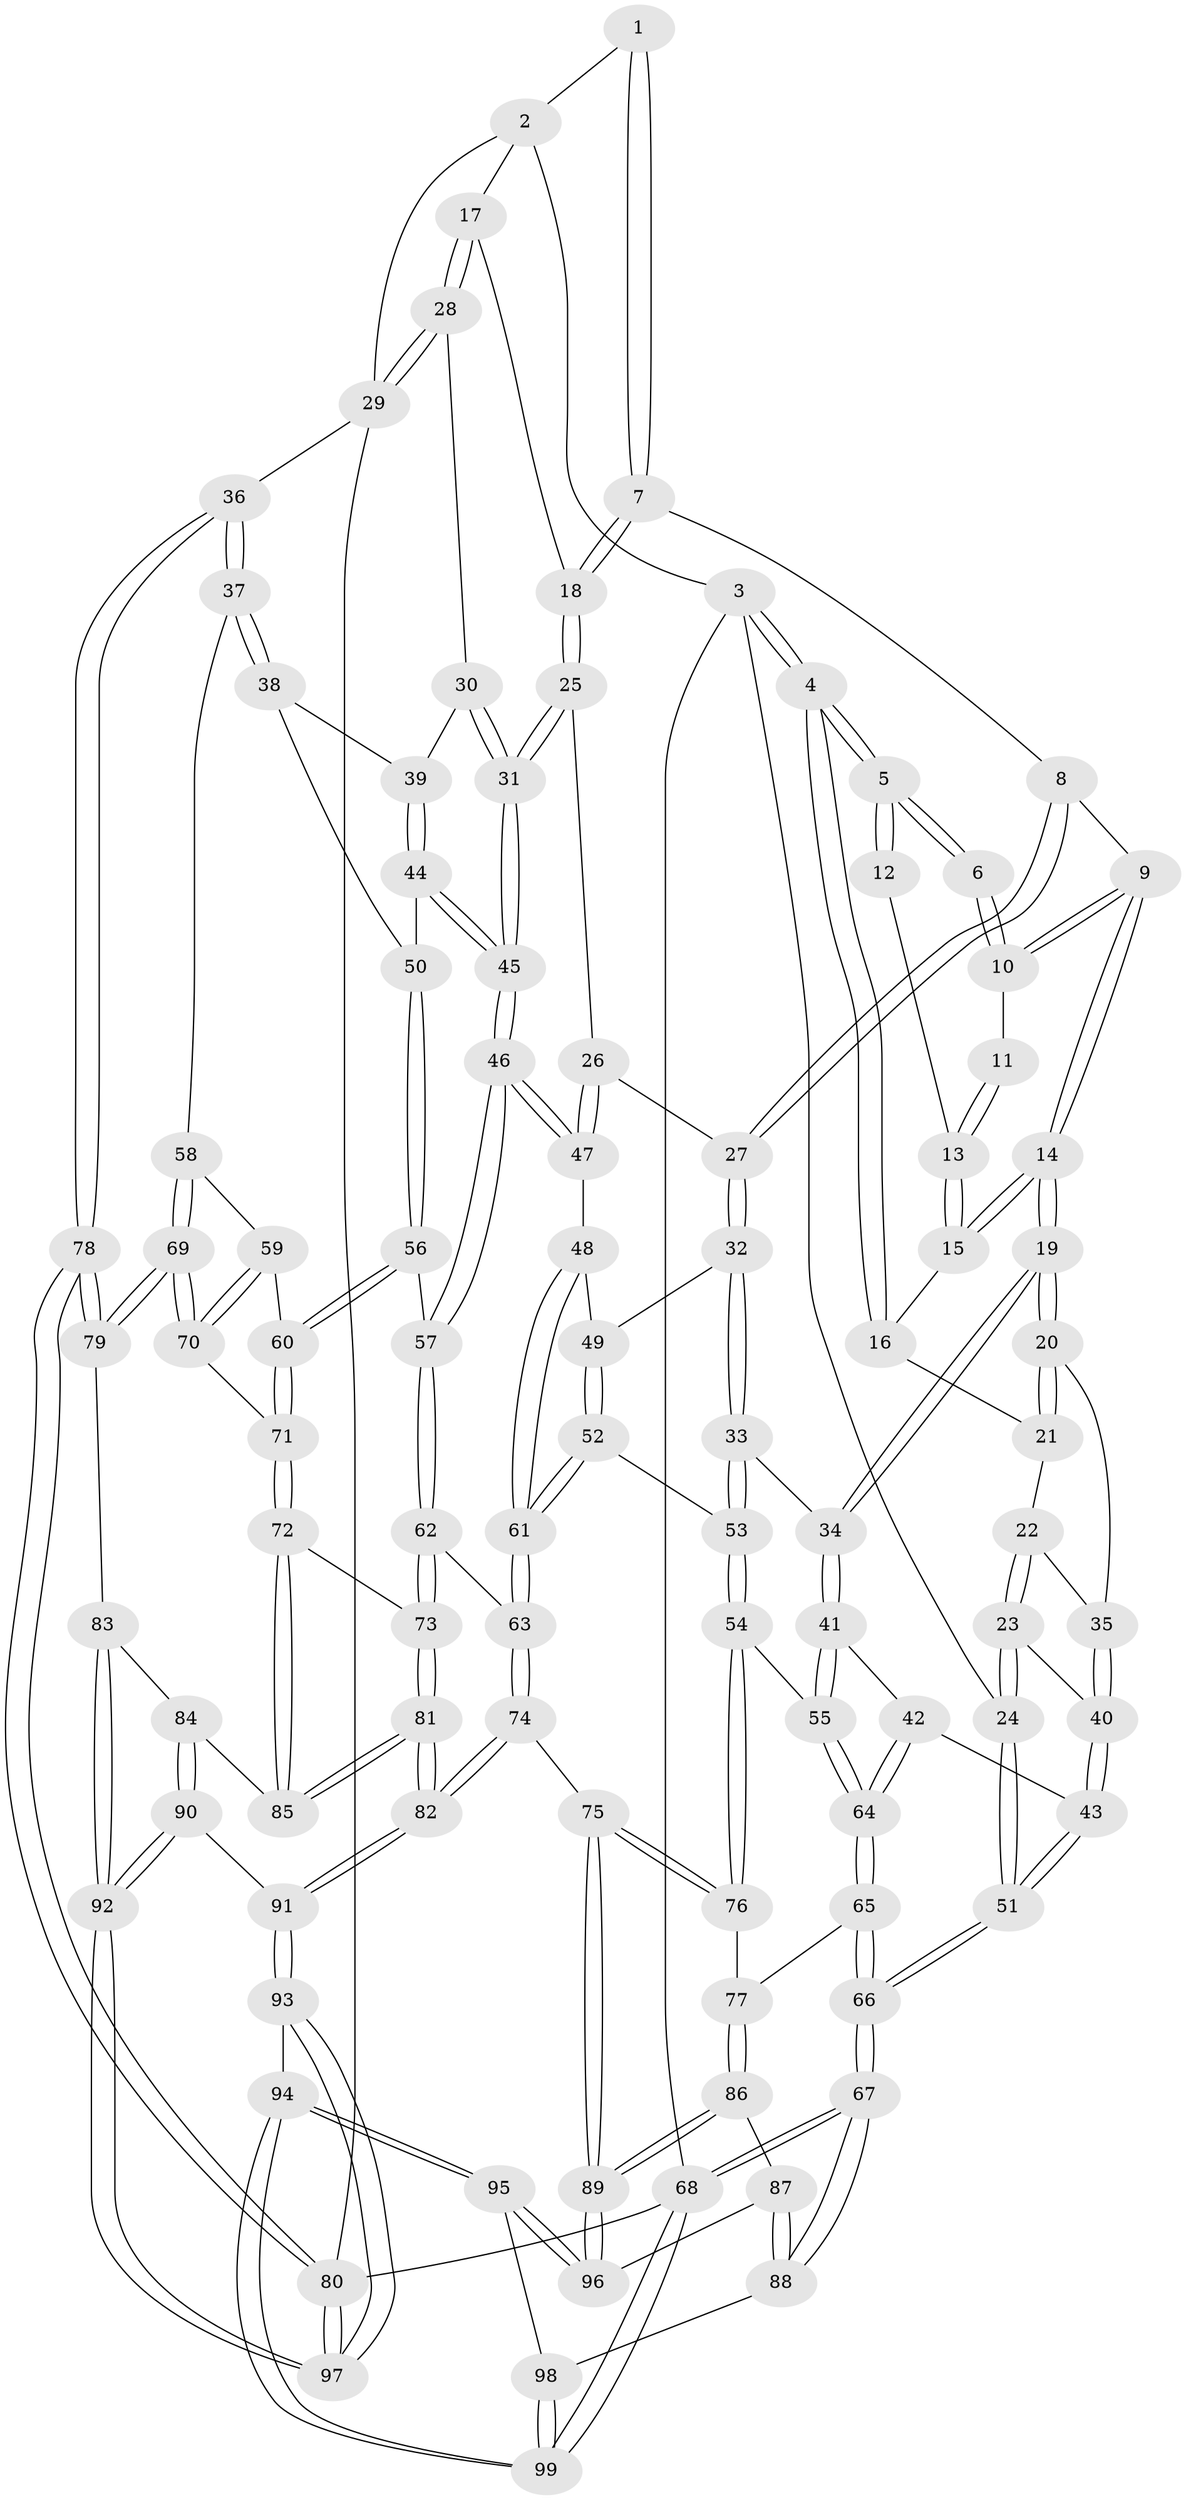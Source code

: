 // coarse degree distribution, {3: 0.15, 6: 0.13333333333333333, 5: 0.38333333333333336, 4: 0.3333333333333333}
// Generated by graph-tools (version 1.1) at 2025/24/03/03/25 07:24:34]
// undirected, 99 vertices, 244 edges
graph export_dot {
graph [start="1"]
  node [color=gray90,style=filled];
  1 [pos="+0.3893888044141555+0"];
  2 [pos="+0.7295693623855036+0"];
  3 [pos="+0+0"];
  4 [pos="+0+0"];
  5 [pos="+0+0"];
  6 [pos="+0.3660838490145216+0"];
  7 [pos="+0.4067421190532865+0.05409058804862155"];
  8 [pos="+0.3712357039930429+0.12345358894158957"];
  9 [pos="+0.2819841920102416+0.1455092683289804"];
  10 [pos="+0.2522566514737023+0.04690714497184947"];
  11 [pos="+0.21842808515951428+0.04980081519603644"];
  12 [pos="+0.11740465321074563+0"];
  13 [pos="+0.1874200435838701+0.07580308834574034"];
  14 [pos="+0.23857609388572923+0.18443529302511938"];
  15 [pos="+0.1819689211059957+0.08992077757587043"];
  16 [pos="+0.09340646827035623+0.08442106273087797"];
  17 [pos="+0.7432309113488691+0"];
  18 [pos="+0.5694580287115627+0.1290003338416174"];
  19 [pos="+0.22897626969303564+0.20223542873199488"];
  20 [pos="+0.22412705127441906+0.2026831751219175"];
  21 [pos="+0.10063880907224206+0.12385960079423723"];
  22 [pos="+0.059410314440769725+0.2006919823208867"];
  23 [pos="+0+0.21664428380908632"];
  24 [pos="+0+0.23711827219415707"];
  25 [pos="+0.5451383376809835+0.19461789249868033"];
  26 [pos="+0.4443746500544588+0.24350801731628538"];
  27 [pos="+0.4402632888332218+0.24439468505801057"];
  28 [pos="+0.7850188579421052+0.07051190256214097"];
  29 [pos="+1+0.17915905951233205"];
  30 [pos="+0.7844661119552448+0.1513835080297441"];
  31 [pos="+0.6418562990993523+0.31287205241773297"];
  32 [pos="+0.4374407624881297+0.24869362525887892"];
  33 [pos="+0.3246175055173665+0.3016862255860174"];
  34 [pos="+0.2636107777527026+0.271496222037236"];
  35 [pos="+0.13605121838888756+0.2427652658892221"];
  36 [pos="+1+0.36490366265501617"];
  37 [pos="+1+0.3660142340004411"];
  38 [pos="+0.9186486861945274+0.2846074685697824"];
  39 [pos="+0.7984913024071878+0.178083903444765"];
  40 [pos="+0.11418487759346779+0.3063741280706784"];
  41 [pos="+0.16572272422662382+0.40502428603266216"];
  42 [pos="+0.12478194877751236+0.4018869847412536"];
  43 [pos="+0.10186698932911493+0.39473256896767733"];
  44 [pos="+0.7957497016082662+0.32631088552650583"];
  45 [pos="+0.6391316231839493+0.3504036817581827"];
  46 [pos="+0.6351878769641801+0.3620466876832285"];
  47 [pos="+0.5952489443597937+0.36654151568751625"];
  48 [pos="+0.5211987516157646+0.39500109516262844"];
  49 [pos="+0.4484244366022991+0.309018141294204"];
  50 [pos="+0.8149005431368751+0.3551394368701941"];
  51 [pos="+0+0.4512501162409954"];
  52 [pos="+0.3819561570276748+0.46433902998330967"];
  53 [pos="+0.3471121803722642+0.456418530359746"];
  54 [pos="+0.27400789744186044+0.484312622770316"];
  55 [pos="+0.27380727281829537+0.48425435399567884"];
  56 [pos="+0.8284377475408649+0.45288826880842076"];
  57 [pos="+0.6562016660213736+0.40723487689723076"];
  58 [pos="+0.8938936399238887+0.44720306838038637"];
  59 [pos="+0.8557371763313155+0.45386166171722414"];
  60 [pos="+0.8303063182811592+0.45476105366381026"];
  61 [pos="+0.43731380399443026+0.4930654331431471"];
  62 [pos="+0.622102571951392+0.5466235442004909"];
  63 [pos="+0.45653603644454777+0.5257898544720676"];
  64 [pos="+0.13584132656734504+0.5750200533803467"];
  65 [pos="+0.10219841047308569+0.624757112251955"];
  66 [pos="+0+0.6597066441181902"];
  67 [pos="+0+1"];
  68 [pos="+0+1"];
  69 [pos="+0.952642417965327+0.6283866227234927"];
  70 [pos="+0.9141797531497313+0.6093363536915695"];
  71 [pos="+0.779743491354744+0.5804734506581104"];
  72 [pos="+0.7676212071211569+0.5922739516994113"];
  73 [pos="+0.6414490963424183+0.5760836946885309"];
  74 [pos="+0.4169320974265653+0.7175396432808073"];
  75 [pos="+0.3985872889498447+0.7245689050514413"];
  76 [pos="+0.27485166500010144+0.613425141548035"];
  77 [pos="+0.17084594095330188+0.6575125829496336"];
  78 [pos="+1+0.7198313756202896"];
  79 [pos="+1+0.7016277484060932"];
  80 [pos="+1+1"];
  81 [pos="+0.5886008788274135+0.7320098684745084"];
  82 [pos="+0.5630865662648976+0.7639603021039456"];
  83 [pos="+1+0.7125308142019059"];
  84 [pos="+0.7947611185723573+0.7095857148807201"];
  85 [pos="+0.7903549378233385+0.7039140194099681"];
  86 [pos="+0.18729149259919867+0.7033065400169147"];
  87 [pos="+0.16287475585487285+0.8078361674789719"];
  88 [pos="+0.07956777989651423+0.8960642091358442"];
  89 [pos="+0.36376670304788017+0.7651811787423515"];
  90 [pos="+0.7717242354725156+0.86105058194188"];
  91 [pos="+0.5801774536515785+0.8036097009878191"];
  92 [pos="+0.7921143321468201+0.8910775250232165"];
  93 [pos="+0.5140911797364552+1"];
  94 [pos="+0.42858734897181733+1"];
  95 [pos="+0.35220342629469664+0.8322045848725997"];
  96 [pos="+0.36138058794333094+0.7700085209370958"];
  97 [pos="+0.9069179725897452+1"];
  98 [pos="+0.2740357965893017+0.8703738857922177"];
  99 [pos="+0.22022716623141564+1"];
  1 -- 2;
  1 -- 7;
  1 -- 7;
  2 -- 3;
  2 -- 17;
  2 -- 29;
  3 -- 4;
  3 -- 4;
  3 -- 24;
  3 -- 68;
  4 -- 5;
  4 -- 5;
  4 -- 16;
  4 -- 16;
  5 -- 6;
  5 -- 6;
  5 -- 12;
  5 -- 12;
  6 -- 10;
  6 -- 10;
  7 -- 8;
  7 -- 18;
  7 -- 18;
  8 -- 9;
  8 -- 27;
  8 -- 27;
  9 -- 10;
  9 -- 10;
  9 -- 14;
  9 -- 14;
  10 -- 11;
  11 -- 13;
  11 -- 13;
  12 -- 13;
  13 -- 15;
  13 -- 15;
  14 -- 15;
  14 -- 15;
  14 -- 19;
  14 -- 19;
  15 -- 16;
  16 -- 21;
  17 -- 18;
  17 -- 28;
  17 -- 28;
  18 -- 25;
  18 -- 25;
  19 -- 20;
  19 -- 20;
  19 -- 34;
  19 -- 34;
  20 -- 21;
  20 -- 21;
  20 -- 35;
  21 -- 22;
  22 -- 23;
  22 -- 23;
  22 -- 35;
  23 -- 24;
  23 -- 24;
  23 -- 40;
  24 -- 51;
  24 -- 51;
  25 -- 26;
  25 -- 31;
  25 -- 31;
  26 -- 27;
  26 -- 47;
  26 -- 47;
  27 -- 32;
  27 -- 32;
  28 -- 29;
  28 -- 29;
  28 -- 30;
  29 -- 36;
  29 -- 80;
  30 -- 31;
  30 -- 31;
  30 -- 39;
  31 -- 45;
  31 -- 45;
  32 -- 33;
  32 -- 33;
  32 -- 49;
  33 -- 34;
  33 -- 53;
  33 -- 53;
  34 -- 41;
  34 -- 41;
  35 -- 40;
  35 -- 40;
  36 -- 37;
  36 -- 37;
  36 -- 78;
  36 -- 78;
  37 -- 38;
  37 -- 38;
  37 -- 58;
  38 -- 39;
  38 -- 50;
  39 -- 44;
  39 -- 44;
  40 -- 43;
  40 -- 43;
  41 -- 42;
  41 -- 55;
  41 -- 55;
  42 -- 43;
  42 -- 64;
  42 -- 64;
  43 -- 51;
  43 -- 51;
  44 -- 45;
  44 -- 45;
  44 -- 50;
  45 -- 46;
  45 -- 46;
  46 -- 47;
  46 -- 47;
  46 -- 57;
  46 -- 57;
  47 -- 48;
  48 -- 49;
  48 -- 61;
  48 -- 61;
  49 -- 52;
  49 -- 52;
  50 -- 56;
  50 -- 56;
  51 -- 66;
  51 -- 66;
  52 -- 53;
  52 -- 61;
  52 -- 61;
  53 -- 54;
  53 -- 54;
  54 -- 55;
  54 -- 76;
  54 -- 76;
  55 -- 64;
  55 -- 64;
  56 -- 57;
  56 -- 60;
  56 -- 60;
  57 -- 62;
  57 -- 62;
  58 -- 59;
  58 -- 69;
  58 -- 69;
  59 -- 60;
  59 -- 70;
  59 -- 70;
  60 -- 71;
  60 -- 71;
  61 -- 63;
  61 -- 63;
  62 -- 63;
  62 -- 73;
  62 -- 73;
  63 -- 74;
  63 -- 74;
  64 -- 65;
  64 -- 65;
  65 -- 66;
  65 -- 66;
  65 -- 77;
  66 -- 67;
  66 -- 67;
  67 -- 68;
  67 -- 68;
  67 -- 88;
  67 -- 88;
  68 -- 99;
  68 -- 99;
  68 -- 80;
  69 -- 70;
  69 -- 70;
  69 -- 79;
  69 -- 79;
  70 -- 71;
  71 -- 72;
  71 -- 72;
  72 -- 73;
  72 -- 85;
  72 -- 85;
  73 -- 81;
  73 -- 81;
  74 -- 75;
  74 -- 82;
  74 -- 82;
  75 -- 76;
  75 -- 76;
  75 -- 89;
  75 -- 89;
  76 -- 77;
  77 -- 86;
  77 -- 86;
  78 -- 79;
  78 -- 79;
  78 -- 80;
  78 -- 80;
  79 -- 83;
  80 -- 97;
  80 -- 97;
  81 -- 82;
  81 -- 82;
  81 -- 85;
  81 -- 85;
  82 -- 91;
  82 -- 91;
  83 -- 84;
  83 -- 92;
  83 -- 92;
  84 -- 85;
  84 -- 90;
  84 -- 90;
  86 -- 87;
  86 -- 89;
  86 -- 89;
  87 -- 88;
  87 -- 88;
  87 -- 96;
  88 -- 98;
  89 -- 96;
  89 -- 96;
  90 -- 91;
  90 -- 92;
  90 -- 92;
  91 -- 93;
  91 -- 93;
  92 -- 97;
  92 -- 97;
  93 -- 94;
  93 -- 97;
  93 -- 97;
  94 -- 95;
  94 -- 95;
  94 -- 99;
  94 -- 99;
  95 -- 96;
  95 -- 96;
  95 -- 98;
  98 -- 99;
  98 -- 99;
}
